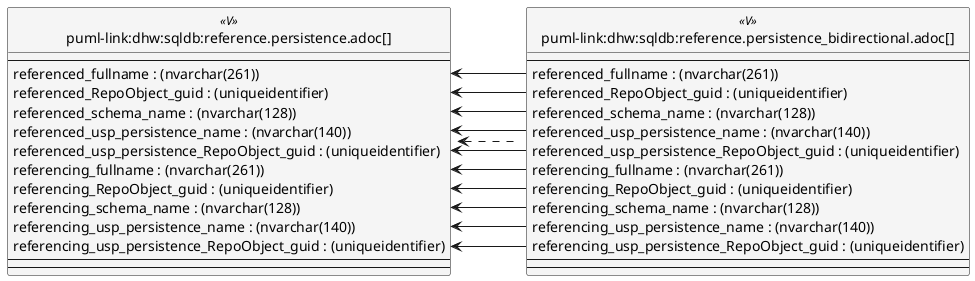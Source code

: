@startuml
left to right direction
'top to bottom direction
hide circle
'avoide "." issues:
set namespaceSeparator none


skinparam class {
  BackgroundColor White
  BackgroundColor<<FN>> Yellow
  BackgroundColor<<FS>> Yellow
  BackgroundColor<<FT>> LightGray
  BackgroundColor<<IF>> Yellow
  BackgroundColor<<IS>> Yellow
  BackgroundColor<<P>> Aqua
  BackgroundColor<<PC>> Aqua
  BackgroundColor<<SN>> Yellow
  BackgroundColor<<SO>> SlateBlue
  BackgroundColor<<TF>> LightGray
  BackgroundColor<<TR>> Tomato
  BackgroundColor<<U>> White
  BackgroundColor<<V>> WhiteSmoke
  BackgroundColor<<X>> Aqua
  BackgroundColor<<external>> AliceBlue
}


entity "puml-link:dhw:sqldb:reference.persistence.adoc[]" as reference.Persistence << V >> {
  --
  referenced_fullname : (nvarchar(261))
  referenced_RepoObject_guid : (uniqueidentifier)
  referenced_schema_name : (nvarchar(128))
  referenced_usp_persistence_name : (nvarchar(140))
  referenced_usp_persistence_RepoObject_guid : (uniqueidentifier)
  referencing_fullname : (nvarchar(261))
  referencing_RepoObject_guid : (uniqueidentifier)
  referencing_schema_name : (nvarchar(128))
  referencing_usp_persistence_name : (nvarchar(140))
  referencing_usp_persistence_RepoObject_guid : (uniqueidentifier)
  --
  --
}

entity "puml-link:dhw:sqldb:reference.persistence_bidirectional.adoc[]" as reference.Persistence_bidirectional << V >> {
  --
  referenced_fullname : (nvarchar(261))
  referenced_RepoObject_guid : (uniqueidentifier)
  referenced_schema_name : (nvarchar(128))
  referenced_usp_persistence_name : (nvarchar(140))
  referenced_usp_persistence_RepoObject_guid : (uniqueidentifier)
  referencing_fullname : (nvarchar(261))
  referencing_RepoObject_guid : (uniqueidentifier)
  referencing_schema_name : (nvarchar(128))
  referencing_usp_persistence_name : (nvarchar(140))
  referencing_usp_persistence_RepoObject_guid : (uniqueidentifier)
  --
  --
}

reference.Persistence <.. reference.Persistence_bidirectional
"reference.Persistence::referenced_fullname" <-- "reference.Persistence_bidirectional::referenced_fullname"
"reference.Persistence::referenced_RepoObject_guid" <-- "reference.Persistence_bidirectional::referenced_RepoObject_guid"
"reference.Persistence::referenced_schema_name" <-- "reference.Persistence_bidirectional::referenced_schema_name"
"reference.Persistence::referenced_usp_persistence_name" <-- "reference.Persistence_bidirectional::referenced_usp_persistence_name"
"reference.Persistence::referenced_usp_persistence_RepoObject_guid" <-- "reference.Persistence_bidirectional::referenced_usp_persistence_RepoObject_guid"
"reference.Persistence::referencing_fullname" <-- "reference.Persistence_bidirectional::referencing_fullname"
"reference.Persistence::referencing_RepoObject_guid" <-- "reference.Persistence_bidirectional::referencing_RepoObject_guid"
"reference.Persistence::referencing_schema_name" <-- "reference.Persistence_bidirectional::referencing_schema_name"
"reference.Persistence::referencing_usp_persistence_name" <-- "reference.Persistence_bidirectional::referencing_usp_persistence_name"
"reference.Persistence::referencing_usp_persistence_RepoObject_guid" <-- "reference.Persistence_bidirectional::referencing_usp_persistence_RepoObject_guid"
@enduml

